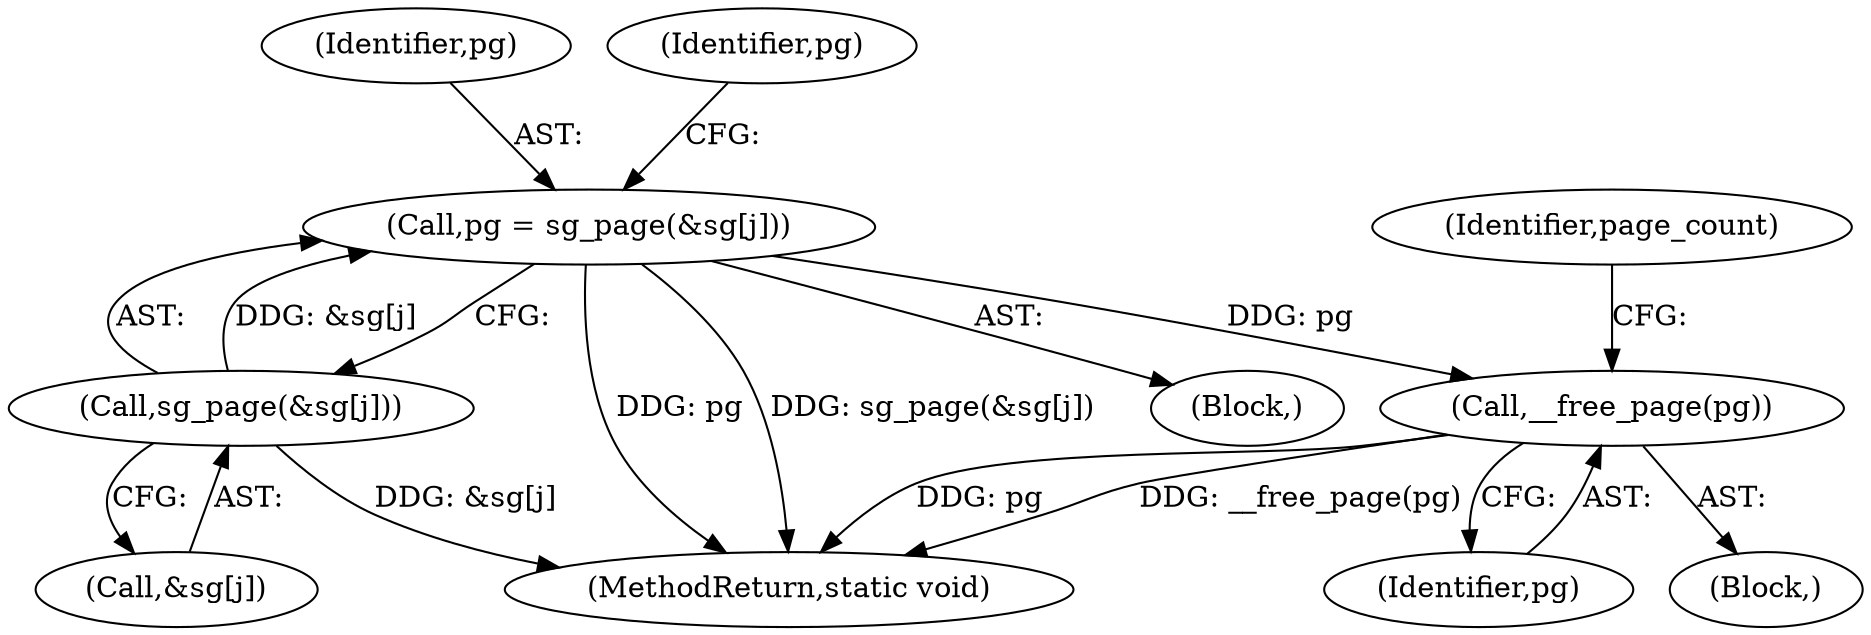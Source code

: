 digraph "0_linux_4442dc8a92b8f9ad8ee9e7f8438f4c04c03a22dc_0@pointer" {
"1000165" [label="(Call,pg = sg_page(&sg[j]))"];
"1000167" [label="(Call,sg_page(&sg[j]))"];
"1000175" [label="(Call,__free_page(pg))"];
"1000165" [label="(Call,pg = sg_page(&sg[j]))"];
"1000166" [label="(Identifier,pg)"];
"1000164" [label="(Block,)"];
"1000178" [label="(Identifier,page_count)"];
"1000173" [label="(Identifier,pg)"];
"1000176" [label="(Identifier,pg)"];
"1000175" [label="(Call,__free_page(pg))"];
"1000168" [label="(Call,&sg[j])"];
"1000212" [label="(MethodReturn,static void)"];
"1000167" [label="(Call,sg_page(&sg[j]))"];
"1000174" [label="(Block,)"];
"1000165" -> "1000164"  [label="AST: "];
"1000165" -> "1000167"  [label="CFG: "];
"1000166" -> "1000165"  [label="AST: "];
"1000167" -> "1000165"  [label="AST: "];
"1000173" -> "1000165"  [label="CFG: "];
"1000165" -> "1000212"  [label="DDG: pg"];
"1000165" -> "1000212"  [label="DDG: sg_page(&sg[j])"];
"1000167" -> "1000165"  [label="DDG: &sg[j]"];
"1000165" -> "1000175"  [label="DDG: pg"];
"1000167" -> "1000168"  [label="CFG: "];
"1000168" -> "1000167"  [label="AST: "];
"1000167" -> "1000212"  [label="DDG: &sg[j]"];
"1000175" -> "1000174"  [label="AST: "];
"1000175" -> "1000176"  [label="CFG: "];
"1000176" -> "1000175"  [label="AST: "];
"1000178" -> "1000175"  [label="CFG: "];
"1000175" -> "1000212"  [label="DDG: pg"];
"1000175" -> "1000212"  [label="DDG: __free_page(pg)"];
}
